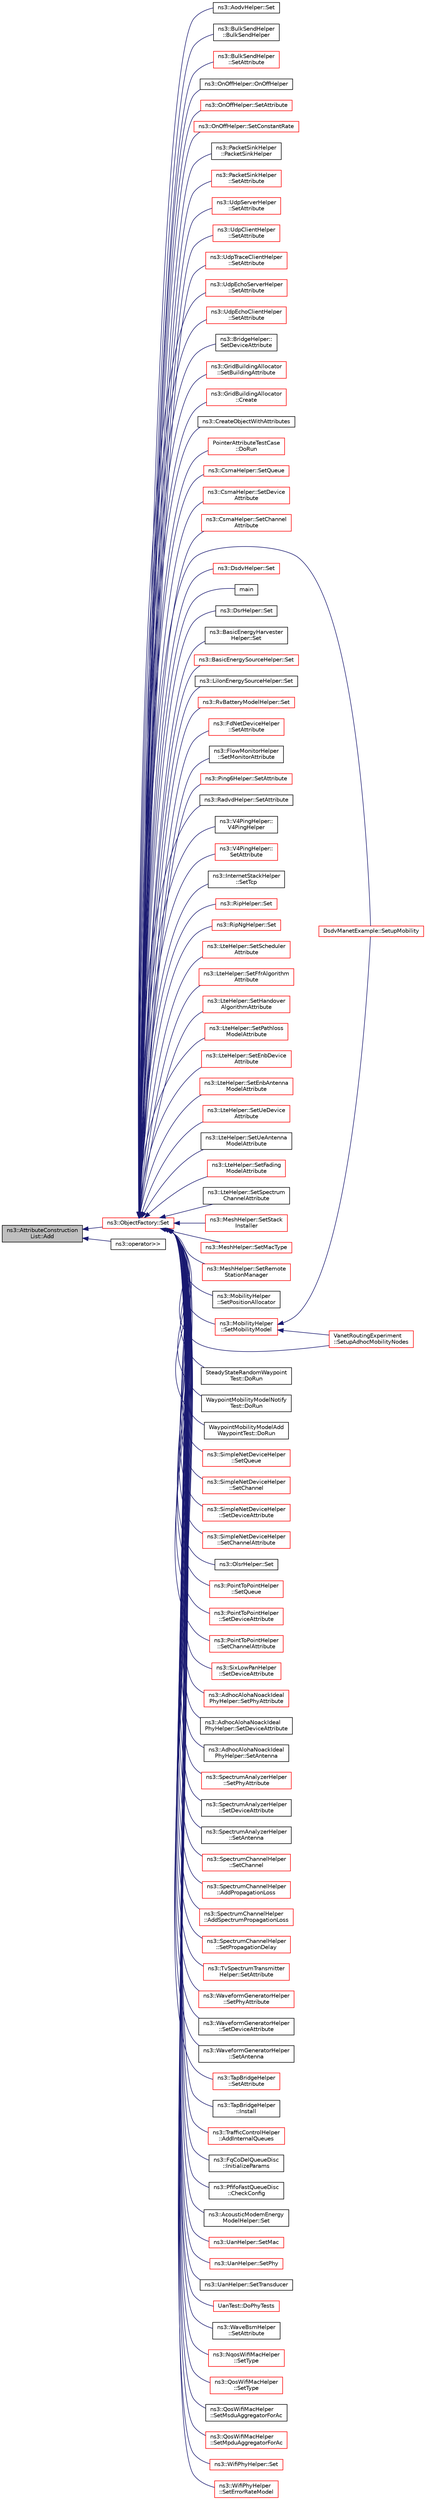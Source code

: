 digraph "ns3::AttributeConstructionList::Add"
{
  edge [fontname="Helvetica",fontsize="10",labelfontname="Helvetica",labelfontsize="10"];
  node [fontname="Helvetica",fontsize="10",shape=record];
  rankdir="LR";
  Node1 [label="ns3::AttributeConstruction\lList::Add",height=0.2,width=0.4,color="black", fillcolor="grey75", style="filled", fontcolor="black"];
  Node1 -> Node2 [dir="back",color="midnightblue",fontsize="10",style="solid"];
  Node2 [label="ns3::ObjectFactory::Set",height=0.2,width=0.4,color="red", fillcolor="white", style="filled",URL="$d5/d0d/classns3_1_1ObjectFactory.html#aef5c0d5019c96bdf01cefd1ff83f4a68"];
  Node2 -> Node3 [dir="back",color="midnightblue",fontsize="10",style="solid"];
  Node3 [label="ns3::AodvHelper::Set",height=0.2,width=0.4,color="black", fillcolor="white", style="filled",URL="$d9/d4a/classns3_1_1AodvHelper.html#abf26fb7f08adbf3e3d829b1c9b1c86d9"];
  Node2 -> Node4 [dir="back",color="midnightblue",fontsize="10",style="solid"];
  Node4 [label="ns3::BulkSendHelper\l::BulkSendHelper",height=0.2,width=0.4,color="black", fillcolor="white", style="filled",URL="$d8/db0/classns3_1_1BulkSendHelper.html#ad2ce134f59fa593314538b8731ae6977"];
  Node2 -> Node5 [dir="back",color="midnightblue",fontsize="10",style="solid"];
  Node5 [label="ns3::BulkSendHelper\l::SetAttribute",height=0.2,width=0.4,color="red", fillcolor="white", style="filled",URL="$d8/db0/classns3_1_1BulkSendHelper.html#a18d20e1c180046edd5ee03c67d15c1bf"];
  Node2 -> Node6 [dir="back",color="midnightblue",fontsize="10",style="solid"];
  Node6 [label="ns3::OnOffHelper::OnOffHelper",height=0.2,width=0.4,color="black", fillcolor="white", style="filled",URL="$dd/d6a/classns3_1_1OnOffHelper.html#a4288a3cf8b5e4b41eb513a226b948fc6"];
  Node2 -> Node7 [dir="back",color="midnightblue",fontsize="10",style="solid"];
  Node7 [label="ns3::OnOffHelper::SetAttribute",height=0.2,width=0.4,color="red", fillcolor="white", style="filled",URL="$dd/d6a/classns3_1_1OnOffHelper.html#a9f29b8db5fd9afa3075a74f48d30d914"];
  Node2 -> Node8 [dir="back",color="midnightblue",fontsize="10",style="solid"];
  Node8 [label="ns3::OnOffHelper::SetConstantRate",height=0.2,width=0.4,color="red", fillcolor="white", style="filled",URL="$dd/d6a/classns3_1_1OnOffHelper.html#a73526acef24a4559fb50db9f7c1c10ef"];
  Node2 -> Node9 [dir="back",color="midnightblue",fontsize="10",style="solid"];
  Node9 [label="ns3::PacketSinkHelper\l::PacketSinkHelper",height=0.2,width=0.4,color="black", fillcolor="white", style="filled",URL="$d2/d7c/classns3_1_1PacketSinkHelper.html#ab5bb6dd697dd00333357314302969935"];
  Node2 -> Node10 [dir="back",color="midnightblue",fontsize="10",style="solid"];
  Node10 [label="ns3::PacketSinkHelper\l::SetAttribute",height=0.2,width=0.4,color="red", fillcolor="white", style="filled",URL="$d2/d7c/classns3_1_1PacketSinkHelper.html#a04bcaf17a17c89aa1d58062a8cb92cfa"];
  Node2 -> Node11 [dir="back",color="midnightblue",fontsize="10",style="solid"];
  Node11 [label="ns3::UdpServerHelper\l::SetAttribute",height=0.2,width=0.4,color="red", fillcolor="white", style="filled",URL="$da/de7/classns3_1_1UdpServerHelper.html#a163167af4a06caebbdc26ede754f3b83"];
  Node2 -> Node12 [dir="back",color="midnightblue",fontsize="10",style="solid"];
  Node12 [label="ns3::UdpClientHelper\l::SetAttribute",height=0.2,width=0.4,color="red", fillcolor="white", style="filled",URL="$db/d8a/classns3_1_1UdpClientHelper.html#a8bbae16a28f85ab3f3b5aa4642edfeae"];
  Node2 -> Node13 [dir="back",color="midnightblue",fontsize="10",style="solid"];
  Node13 [label="ns3::UdpTraceClientHelper\l::SetAttribute",height=0.2,width=0.4,color="red", fillcolor="white", style="filled",URL="$d9/d9b/classns3_1_1UdpTraceClientHelper.html#a738dfc5345069f11cb944aeff10dfbdd"];
  Node2 -> Node14 [dir="back",color="midnightblue",fontsize="10",style="solid"];
  Node14 [label="ns3::UdpEchoServerHelper\l::SetAttribute",height=0.2,width=0.4,color="red", fillcolor="white", style="filled",URL="$de/d07/classns3_1_1UdpEchoServerHelper.html#af5968cdc9042be2e89e2aea4e886368a"];
  Node2 -> Node15 [dir="back",color="midnightblue",fontsize="10",style="solid"];
  Node15 [label="ns3::UdpEchoClientHelper\l::SetAttribute",height=0.2,width=0.4,color="red", fillcolor="white", style="filled",URL="$d3/d47/classns3_1_1UdpEchoClientHelper.html#a11228c069ad896f8ed13f4d37c13f51d"];
  Node2 -> Node16 [dir="back",color="midnightblue",fontsize="10",style="solid"];
  Node16 [label="ns3::BridgeHelper::\lSetDeviceAttribute",height=0.2,width=0.4,color="black", fillcolor="white", style="filled",URL="$d5/d19/classns3_1_1BridgeHelper.html#a7077a65b81aab176e75d62515b565477"];
  Node2 -> Node17 [dir="back",color="midnightblue",fontsize="10",style="solid"];
  Node17 [label="ns3::GridBuildingAllocator\l::SetBuildingAttribute",height=0.2,width=0.4,color="red", fillcolor="white", style="filled",URL="$d5/df7/classns3_1_1GridBuildingAllocator.html#a179f91b69a9c669ee0c5d0c2d304bf1f"];
  Node2 -> Node18 [dir="back",color="midnightblue",fontsize="10",style="solid"];
  Node18 [label="ns3::GridBuildingAllocator\l::Create",height=0.2,width=0.4,color="red", fillcolor="white", style="filled",URL="$d5/df7/classns3_1_1GridBuildingAllocator.html#a83fa0127117f8e23a42ad7ab5b42e7cc"];
  Node2 -> Node19 [dir="back",color="midnightblue",fontsize="10",style="solid"];
  Node19 [label="ns3::CreateObjectWithAttributes",height=0.2,width=0.4,color="black", fillcolor="white", style="filled",URL="$d8/d36/group__object.html#ga4b90e30f6cf96f37d4a646f3fc62cd06"];
  Node2 -> Node20 [dir="back",color="midnightblue",fontsize="10",style="solid"];
  Node20 [label="PointerAttributeTestCase\l::DoRun",height=0.2,width=0.4,color="red", fillcolor="white", style="filled",URL="$db/db3/classPointerAttributeTestCase.html#a4dd7258b7c7146be0a0ba69b9b5633d9",tooltip="Implementation to actually run this TestCase. "];
  Node2 -> Node21 [dir="back",color="midnightblue",fontsize="10",style="solid"];
  Node21 [label="ns3::CsmaHelper::SetQueue",height=0.2,width=0.4,color="red", fillcolor="white", style="filled",URL="$d9/dbd/classns3_1_1CsmaHelper.html#abbe9eaa7f42523da7a97682378da8982"];
  Node2 -> Node22 [dir="back",color="midnightblue",fontsize="10",style="solid"];
  Node22 [label="ns3::CsmaHelper::SetDevice\lAttribute",height=0.2,width=0.4,color="red", fillcolor="white", style="filled",URL="$d9/dbd/classns3_1_1CsmaHelper.html#a741c31b2526e3570cc62c9d7d9667ca9"];
  Node2 -> Node23 [dir="back",color="midnightblue",fontsize="10",style="solid"];
  Node23 [label="ns3::CsmaHelper::SetChannel\lAttribute",height=0.2,width=0.4,color="red", fillcolor="white", style="filled",URL="$d9/dbd/classns3_1_1CsmaHelper.html#a886d900b2fe44433e0b81752dea7e7f1"];
  Node2 -> Node24 [dir="back",color="midnightblue",fontsize="10",style="solid"];
  Node24 [label="DsdvManetExample::SetupMobility",height=0.2,width=0.4,color="red", fillcolor="white", style="filled",URL="$d3/d2a/classDsdvManetExample.html#ac515dc772b05a1a46122c97406c9d655"];
  Node2 -> Node25 [dir="back",color="midnightblue",fontsize="10",style="solid"];
  Node25 [label="ns3::DsdvHelper::Set",height=0.2,width=0.4,color="red", fillcolor="white", style="filled",URL="$d5/da7/classns3_1_1DsdvHelper.html#a782571eeded1e3e5978f4b430cd2bc2f"];
  Node2 -> Node26 [dir="back",color="midnightblue",fontsize="10",style="solid"];
  Node26 [label="main",height=0.2,width=0.4,color="black", fillcolor="white", style="filled",URL="$da/d74/dsr_8cc.html#a0ddf1224851353fc92bfbff6f499fa97"];
  Node2 -> Node27 [dir="back",color="midnightblue",fontsize="10",style="solid"];
  Node27 [label="ns3::DsrHelper::Set",height=0.2,width=0.4,color="black", fillcolor="white", style="filled",URL="$d2/d31/classns3_1_1DsrHelper.html#afa9d0f2674a1a8b88d0c83225a87d11a"];
  Node2 -> Node28 [dir="back",color="midnightblue",fontsize="10",style="solid"];
  Node28 [label="ns3::BasicEnergyHarvester\lHelper::Set",height=0.2,width=0.4,color="black", fillcolor="white", style="filled",URL="$d2/d75/classns3_1_1BasicEnergyHarvesterHelper.html#a7af58efc3f174e0bc3f0be7618da42cb"];
  Node2 -> Node29 [dir="back",color="midnightblue",fontsize="10",style="solid"];
  Node29 [label="ns3::BasicEnergySourceHelper::Set",height=0.2,width=0.4,color="red", fillcolor="white", style="filled",URL="$d2/de0/classns3_1_1BasicEnergySourceHelper.html#aa07c8c1c4a4ced92b8fc51bf4be4de3f"];
  Node2 -> Node30 [dir="back",color="midnightblue",fontsize="10",style="solid"];
  Node30 [label="ns3::LiIonEnergySourceHelper::Set",height=0.2,width=0.4,color="black", fillcolor="white", style="filled",URL="$d3/d9f/classns3_1_1LiIonEnergySourceHelper.html#aa77159f3a1d5e4595dac6047d0b64502"];
  Node2 -> Node31 [dir="back",color="midnightblue",fontsize="10",style="solid"];
  Node31 [label="ns3::RvBatteryModelHelper::Set",height=0.2,width=0.4,color="red", fillcolor="white", style="filled",URL="$d0/d83/classns3_1_1RvBatteryModelHelper.html#a28f5eedc180d45310324ca3bd1868af1"];
  Node2 -> Node32 [dir="back",color="midnightblue",fontsize="10",style="solid"];
  Node32 [label="ns3::FdNetDeviceHelper\l::SetAttribute",height=0.2,width=0.4,color="red", fillcolor="white", style="filled",URL="$d1/def/classns3_1_1FdNetDeviceHelper.html#a0274f52a7b4288ca58f04fc2ac31d398"];
  Node2 -> Node33 [dir="back",color="midnightblue",fontsize="10",style="solid"];
  Node33 [label="ns3::FlowMonitorHelper\l::SetMonitorAttribute",height=0.2,width=0.4,color="black", fillcolor="white", style="filled",URL="$d5/d2d/classns3_1_1FlowMonitorHelper.html#a6550b7bbb53413bfa09d0dd0f700305e",tooltip="Set an attribute for the to-be-created FlowMonitor object. "];
  Node2 -> Node34 [dir="back",color="midnightblue",fontsize="10",style="solid"];
  Node34 [label="ns3::Ping6Helper::SetAttribute",height=0.2,width=0.4,color="red", fillcolor="white", style="filled",URL="$d4/dd1/classns3_1_1Ping6Helper.html#aa049dde33bc4f712b7bf79e16da1243e",tooltip="Set some attributes. "];
  Node2 -> Node35 [dir="back",color="midnightblue",fontsize="10",style="solid"];
  Node35 [label="ns3::RadvdHelper::SetAttribute",height=0.2,width=0.4,color="black", fillcolor="white", style="filled",URL="$dc/d24/classns3_1_1RadvdHelper.html#a5d03d92dd24d22d5a0eab9a28fc2cada",tooltip="Set some attributes. "];
  Node2 -> Node36 [dir="back",color="midnightblue",fontsize="10",style="solid"];
  Node36 [label="ns3::V4PingHelper::\lV4PingHelper",height=0.2,width=0.4,color="black", fillcolor="white", style="filled",URL="$d6/dc4/classns3_1_1V4PingHelper.html#ad0e02b0088effb423d2c7fc6cd637529"];
  Node2 -> Node37 [dir="back",color="midnightblue",fontsize="10",style="solid"];
  Node37 [label="ns3::V4PingHelper::\lSetAttribute",height=0.2,width=0.4,color="red", fillcolor="white", style="filled",URL="$d6/dc4/classns3_1_1V4PingHelper.html#a834c093b4c031d64a55b3c70c6b2c464",tooltip="Configure ping applications attribute. "];
  Node2 -> Node38 [dir="back",color="midnightblue",fontsize="10",style="solid"];
  Node38 [label="ns3::InternetStackHelper\l::SetTcp",height=0.2,width=0.4,color="black", fillcolor="white", style="filled",URL="$da/d33/classns3_1_1InternetStackHelper.html#a665afc046449275066145dcfa2f5790e",tooltip="This function is used to setup the Network Simulation Cradle stack with library value. "];
  Node2 -> Node39 [dir="back",color="midnightblue",fontsize="10",style="solid"];
  Node39 [label="ns3::RipHelper::Set",height=0.2,width=0.4,color="red", fillcolor="white", style="filled",URL="$db/d9d/classns3_1_1RipHelper.html#a327e3274275469efd9104fcd625efa4d"];
  Node2 -> Node40 [dir="back",color="midnightblue",fontsize="10",style="solid"];
  Node40 [label="ns3::RipNgHelper::Set",height=0.2,width=0.4,color="red", fillcolor="white", style="filled",URL="$d8/dbc/classns3_1_1RipNgHelper.html#a878cd9a4171c1e53a9895cff51e0efd9"];
  Node2 -> Node41 [dir="back",color="midnightblue",fontsize="10",style="solid"];
  Node41 [label="ns3::LteHelper::SetScheduler\lAttribute",height=0.2,width=0.4,color="red", fillcolor="white", style="filled",URL="$d6/d63/classns3_1_1LteHelper.html#a38f8c7f4592b31c0f3dedb53e7909742"];
  Node2 -> Node42 [dir="back",color="midnightblue",fontsize="10",style="solid"];
  Node42 [label="ns3::LteHelper::SetFfrAlgorithm\lAttribute",height=0.2,width=0.4,color="red", fillcolor="white", style="filled",URL="$d6/d63/classns3_1_1LteHelper.html#a793d56e843a844428851e90752c5f130"];
  Node2 -> Node43 [dir="back",color="midnightblue",fontsize="10",style="solid"];
  Node43 [label="ns3::LteHelper::SetHandover\lAlgorithmAttribute",height=0.2,width=0.4,color="red", fillcolor="white", style="filled",URL="$d6/d63/classns3_1_1LteHelper.html#a4da448bb1d3d13534cc54f6b7d33f26a"];
  Node2 -> Node44 [dir="back",color="midnightblue",fontsize="10",style="solid"];
  Node44 [label="ns3::LteHelper::SetPathloss\lModelAttribute",height=0.2,width=0.4,color="red", fillcolor="white", style="filled",URL="$d6/d63/classns3_1_1LteHelper.html#aa96ebbd6845ca61c2b5e08e84481a348"];
  Node2 -> Node45 [dir="back",color="midnightblue",fontsize="10",style="solid"];
  Node45 [label="ns3::LteHelper::SetEnbDevice\lAttribute",height=0.2,width=0.4,color="red", fillcolor="white", style="filled",URL="$d6/d63/classns3_1_1LteHelper.html#ac42f0f3d6cd8473d810bfbbeb5d592e0"];
  Node2 -> Node46 [dir="back",color="midnightblue",fontsize="10",style="solid"];
  Node46 [label="ns3::LteHelper::SetEnbAntenna\lModelAttribute",height=0.2,width=0.4,color="red", fillcolor="white", style="filled",URL="$d6/d63/classns3_1_1LteHelper.html#ac0c1bc4eddaf7f8711f282cb681f99c5"];
  Node2 -> Node47 [dir="back",color="midnightblue",fontsize="10",style="solid"];
  Node47 [label="ns3::LteHelper::SetUeDevice\lAttribute",height=0.2,width=0.4,color="red", fillcolor="white", style="filled",URL="$d6/d63/classns3_1_1LteHelper.html#ae85f256c4356b977d60a877dbbea1857"];
  Node2 -> Node48 [dir="back",color="midnightblue",fontsize="10",style="solid"];
  Node48 [label="ns3::LteHelper::SetUeAntenna\lModelAttribute",height=0.2,width=0.4,color="black", fillcolor="white", style="filled",URL="$d6/d63/classns3_1_1LteHelper.html#abbd43f2b889500f26ae779546d5a14c2"];
  Node2 -> Node49 [dir="back",color="midnightblue",fontsize="10",style="solid"];
  Node49 [label="ns3::LteHelper::SetFading\lModelAttribute",height=0.2,width=0.4,color="red", fillcolor="white", style="filled",URL="$d6/d63/classns3_1_1LteHelper.html#aedbe5aa68544779474f27d32e4470ada"];
  Node2 -> Node50 [dir="back",color="midnightblue",fontsize="10",style="solid"];
  Node50 [label="ns3::LteHelper::SetSpectrum\lChannelAttribute",height=0.2,width=0.4,color="black", fillcolor="white", style="filled",URL="$d6/d63/classns3_1_1LteHelper.html#ad98c0c1e7814f5591113a1c288393132"];
  Node2 -> Node51 [dir="back",color="midnightblue",fontsize="10",style="solid"];
  Node51 [label="ns3::MeshHelper::SetStack\lInstaller",height=0.2,width=0.4,color="red", fillcolor="white", style="filled",URL="$dd/dd0/classns3_1_1MeshHelper.html#ac1074aff829d0cde1659bdef572880ca"];
  Node2 -> Node52 [dir="back",color="midnightblue",fontsize="10",style="solid"];
  Node52 [label="ns3::MeshHelper::SetMacType",height=0.2,width=0.4,color="red", fillcolor="white", style="filled",URL="$dd/dd0/classns3_1_1MeshHelper.html#a549d568927a88e95a721f2be58232c10"];
  Node2 -> Node53 [dir="back",color="midnightblue",fontsize="10",style="solid"];
  Node53 [label="ns3::MeshHelper::SetRemote\lStationManager",height=0.2,width=0.4,color="red", fillcolor="white", style="filled",URL="$dd/dd0/classns3_1_1MeshHelper.html#a83c0533e877d5f850e16661584d920da"];
  Node2 -> Node54 [dir="back",color="midnightblue",fontsize="10",style="solid"];
  Node54 [label="ns3::MobilityHelper\l::SetPositionAllocator",height=0.2,width=0.4,color="black", fillcolor="white", style="filled",URL="$d8/def/classns3_1_1MobilityHelper.html#a8301233f4c276cdf9a6ff6baca182bd2"];
  Node2 -> Node55 [dir="back",color="midnightblue",fontsize="10",style="solid"];
  Node55 [label="ns3::MobilityHelper\l::SetMobilityModel",height=0.2,width=0.4,color="red", fillcolor="white", style="filled",URL="$d8/def/classns3_1_1MobilityHelper.html#a030275011b6f40682e70534d30280aba"];
  Node55 -> Node24 [dir="back",color="midnightblue",fontsize="10",style="solid"];
  Node55 -> Node56 [dir="back",color="midnightblue",fontsize="10",style="solid"];
  Node56 [label="VanetRoutingExperiment\l::SetupAdhocMobilityNodes",height=0.2,width=0.4,color="red", fillcolor="white", style="filled",URL="$d7/d1b/classVanetRoutingExperiment.html#acf2df13ed0e08bde0c167bf12cd63bd9",tooltip="Set up the adhoc mobility nodes. "];
  Node2 -> Node57 [dir="back",color="midnightblue",fontsize="10",style="solid"];
  Node57 [label="SteadyStateRandomWaypoint\lTest::DoRun",height=0.2,width=0.4,color="black", fillcolor="white", style="filled",URL="$db/d67/classSteadyStateRandomWaypointTest.html#a06b559358eab241daa3a937a038729df",tooltip="Implementation to actually run this TestCase. "];
  Node2 -> Node58 [dir="back",color="midnightblue",fontsize="10",style="solid"];
  Node58 [label="WaypointMobilityModelNotify\lTest::DoRun",height=0.2,width=0.4,color="black", fillcolor="white", style="filled",URL="$d6/df3/classWaypointMobilityModelNotifyTest.html#a3806dd9c9361141fade8ce51021e33ff",tooltip="Implementation to actually run this TestCase. "];
  Node2 -> Node59 [dir="back",color="midnightblue",fontsize="10",style="solid"];
  Node59 [label="WaypointMobilityModelAdd\lWaypointTest::DoRun",height=0.2,width=0.4,color="black", fillcolor="white", style="filled",URL="$d7/d3d/classWaypointMobilityModelAddWaypointTest.html#afab2502065d56508a1c71a8c78115c25",tooltip="Implementation to actually run this TestCase. "];
  Node2 -> Node60 [dir="back",color="midnightblue",fontsize="10",style="solid"];
  Node60 [label="ns3::SimpleNetDeviceHelper\l::SetQueue",height=0.2,width=0.4,color="red", fillcolor="white", style="filled",URL="$d5/d81/classns3_1_1SimpleNetDeviceHelper.html#ab973e9e806fc38d869ffc2f78a1daa9e"];
  Node2 -> Node61 [dir="back",color="midnightblue",fontsize="10",style="solid"];
  Node61 [label="ns3::SimpleNetDeviceHelper\l::SetChannel",height=0.2,width=0.4,color="red", fillcolor="white", style="filled",URL="$d5/d81/classns3_1_1SimpleNetDeviceHelper.html#a2a9c8af3e0dda34507db9d41c7b2a522"];
  Node2 -> Node62 [dir="back",color="midnightblue",fontsize="10",style="solid"];
  Node62 [label="ns3::SimpleNetDeviceHelper\l::SetDeviceAttribute",height=0.2,width=0.4,color="red", fillcolor="white", style="filled",URL="$d5/d81/classns3_1_1SimpleNetDeviceHelper.html#a694a89c1d187f3f54b247821d6200ee2"];
  Node2 -> Node63 [dir="back",color="midnightblue",fontsize="10",style="solid"];
  Node63 [label="ns3::SimpleNetDeviceHelper\l::SetChannelAttribute",height=0.2,width=0.4,color="red", fillcolor="white", style="filled",URL="$d5/d81/classns3_1_1SimpleNetDeviceHelper.html#a33f9c79d2dc1dab844030c7e85b7babd"];
  Node2 -> Node64 [dir="back",color="midnightblue",fontsize="10",style="solid"];
  Node64 [label="ns3::OlsrHelper::Set",height=0.2,width=0.4,color="black", fillcolor="white", style="filled",URL="$d5/d00/classns3_1_1OlsrHelper.html#a1b7fe6e589f5577f5ada88d36cba613f"];
  Node2 -> Node65 [dir="back",color="midnightblue",fontsize="10",style="solid"];
  Node65 [label="ns3::PointToPointHelper\l::SetQueue",height=0.2,width=0.4,color="red", fillcolor="white", style="filled",URL="$d5/d0d/classns3_1_1PointToPointHelper.html#a546a5c9ae3c9eab0ea98b25fd41e3c95"];
  Node2 -> Node66 [dir="back",color="midnightblue",fontsize="10",style="solid"];
  Node66 [label="ns3::PointToPointHelper\l::SetDeviceAttribute",height=0.2,width=0.4,color="red", fillcolor="white", style="filled",URL="$d5/d0d/classns3_1_1PointToPointHelper.html#a4577f5ab8c387e5528af2e0fbab1152e"];
  Node2 -> Node67 [dir="back",color="midnightblue",fontsize="10",style="solid"];
  Node67 [label="ns3::PointToPointHelper\l::SetChannelAttribute",height=0.2,width=0.4,color="red", fillcolor="white", style="filled",URL="$d5/d0d/classns3_1_1PointToPointHelper.html#a6b5317fd17fb61e5a53f8d66a90b63b9"];
  Node2 -> Node68 [dir="back",color="midnightblue",fontsize="10",style="solid"];
  Node68 [label="ns3::SixLowPanHelper\l::SetDeviceAttribute",height=0.2,width=0.4,color="red", fillcolor="white", style="filled",URL="$de/d23/classns3_1_1SixLowPanHelper.html#a1bbb0e214b34e88673ca0c86fc2fcf84"];
  Node2 -> Node69 [dir="back",color="midnightblue",fontsize="10",style="solid"];
  Node69 [label="ns3::AdhocAlohaNoackIdeal\lPhyHelper::SetPhyAttribute",height=0.2,width=0.4,color="red", fillcolor="white", style="filled",URL="$d6/d7d/classns3_1_1AdhocAlohaNoackIdealPhyHelper.html#a073f6728abd6e3880475b29cbc415792"];
  Node2 -> Node70 [dir="back",color="midnightblue",fontsize="10",style="solid"];
  Node70 [label="ns3::AdhocAlohaNoackIdeal\lPhyHelper::SetDeviceAttribute",height=0.2,width=0.4,color="black", fillcolor="white", style="filled",URL="$d6/d7d/classns3_1_1AdhocAlohaNoackIdealPhyHelper.html#a5419a27f0ed8f8aa012fdc372cf3f62b"];
  Node2 -> Node71 [dir="back",color="midnightblue",fontsize="10",style="solid"];
  Node71 [label="ns3::AdhocAlohaNoackIdeal\lPhyHelper::SetAntenna",height=0.2,width=0.4,color="black", fillcolor="white", style="filled",URL="$d6/d7d/classns3_1_1AdhocAlohaNoackIdealPhyHelper.html#aad947eabe238922f31376b7811b2a481"];
  Node2 -> Node72 [dir="back",color="midnightblue",fontsize="10",style="solid"];
  Node72 [label="ns3::SpectrumAnalyzerHelper\l::SetPhyAttribute",height=0.2,width=0.4,color="red", fillcolor="white", style="filled",URL="$d6/d5d/classns3_1_1SpectrumAnalyzerHelper.html#a535a79dd9e2fb4293eb9e9e5fcb111ae"];
  Node2 -> Node73 [dir="back",color="midnightblue",fontsize="10",style="solid"];
  Node73 [label="ns3::SpectrumAnalyzerHelper\l::SetDeviceAttribute",height=0.2,width=0.4,color="black", fillcolor="white", style="filled",URL="$d6/d5d/classns3_1_1SpectrumAnalyzerHelper.html#a7c4d3de3d0e5ce307423f63840707e45"];
  Node2 -> Node74 [dir="back",color="midnightblue",fontsize="10",style="solid"];
  Node74 [label="ns3::SpectrumAnalyzerHelper\l::SetAntenna",height=0.2,width=0.4,color="black", fillcolor="white", style="filled",URL="$d6/d5d/classns3_1_1SpectrumAnalyzerHelper.html#aad80133b1bffa7aef619d098584cc83f"];
  Node2 -> Node75 [dir="back",color="midnightblue",fontsize="10",style="solid"];
  Node75 [label="ns3::SpectrumChannelHelper\l::SetChannel",height=0.2,width=0.4,color="red", fillcolor="white", style="filled",URL="$d5/d9c/classns3_1_1SpectrumChannelHelper.html#a11ffe86edea8cdd30f181e41c0e3e29f"];
  Node2 -> Node76 [dir="back",color="midnightblue",fontsize="10",style="solid"];
  Node76 [label="ns3::SpectrumChannelHelper\l::AddPropagationLoss",height=0.2,width=0.4,color="red", fillcolor="white", style="filled",URL="$d5/d9c/classns3_1_1SpectrumChannelHelper.html#ab23845170770bda5be7ee8a2b42c452b"];
  Node2 -> Node77 [dir="back",color="midnightblue",fontsize="10",style="solid"];
  Node77 [label="ns3::SpectrumChannelHelper\l::AddSpectrumPropagationLoss",height=0.2,width=0.4,color="red", fillcolor="white", style="filled",URL="$d5/d9c/classns3_1_1SpectrumChannelHelper.html#a135e8ad3b8399671db56d112929f9611"];
  Node2 -> Node78 [dir="back",color="midnightblue",fontsize="10",style="solid"];
  Node78 [label="ns3::SpectrumChannelHelper\l::SetPropagationDelay",height=0.2,width=0.4,color="red", fillcolor="white", style="filled",URL="$d5/d9c/classns3_1_1SpectrumChannelHelper.html#a61788598e0bcb0ac0d0530970a0fca2c"];
  Node2 -> Node79 [dir="back",color="midnightblue",fontsize="10",style="solid"];
  Node79 [label="ns3::TvSpectrumTransmitter\lHelper::SetAttribute",height=0.2,width=0.4,color="red", fillcolor="white", style="filled",URL="$d9/d54/classns3_1_1TvSpectrumTransmitterHelper.html#af602e03cad3ae4cabafcb127c888fb53"];
  Node2 -> Node80 [dir="back",color="midnightblue",fontsize="10",style="solid"];
  Node80 [label="ns3::WaveformGeneratorHelper\l::SetPhyAttribute",height=0.2,width=0.4,color="red", fillcolor="white", style="filled",URL="$d8/d01/classns3_1_1WaveformGeneratorHelper.html#a93eae78a254e7d32651c7c50e055b1bb"];
  Node2 -> Node81 [dir="back",color="midnightblue",fontsize="10",style="solid"];
  Node81 [label="ns3::WaveformGeneratorHelper\l::SetDeviceAttribute",height=0.2,width=0.4,color="black", fillcolor="white", style="filled",URL="$d8/d01/classns3_1_1WaveformGeneratorHelper.html#a47698bacfa4636148f969685bed61e76"];
  Node2 -> Node82 [dir="back",color="midnightblue",fontsize="10",style="solid"];
  Node82 [label="ns3::WaveformGeneratorHelper\l::SetAntenna",height=0.2,width=0.4,color="black", fillcolor="white", style="filled",URL="$d8/d01/classns3_1_1WaveformGeneratorHelper.html#ae7fc442f01bcc7ac3690c72a03cea82e"];
  Node2 -> Node83 [dir="back",color="midnightblue",fontsize="10",style="solid"];
  Node83 [label="ns3::TapBridgeHelper\l::SetAttribute",height=0.2,width=0.4,color="red", fillcolor="white", style="filled",URL="$db/d2f/classns3_1_1TapBridgeHelper.html#ac13f757f82c0ee66504693ede7230397"];
  Node2 -> Node84 [dir="back",color="midnightblue",fontsize="10",style="solid"];
  Node84 [label="ns3::TapBridgeHelper\l::Install",height=0.2,width=0.4,color="black", fillcolor="white", style="filled",URL="$db/d2f/classns3_1_1TapBridgeHelper.html#a9a9ad0612d3dbee6f7b9bd4c409daab2"];
  Node2 -> Node85 [dir="back",color="midnightblue",fontsize="10",style="solid"];
  Node85 [label="ns3::TrafficControlHelper\l::AddInternalQueues",height=0.2,width=0.4,color="red", fillcolor="white", style="filled",URL="$d7/df9/classns3_1_1TrafficControlHelper.html#aefc1be32222be2d9aa714367552c7179"];
  Node2 -> Node86 [dir="back",color="midnightblue",fontsize="10",style="solid"];
  Node86 [label="ns3::FqCoDelQueueDisc\l::InitializeParams",height=0.2,width=0.4,color="black", fillcolor="white", style="filled",URL="$d3/df2/classns3_1_1FqCoDelQueueDisc.html#ae4463340ee6d6a4c6d9a267ea9e3aa35"];
  Node2 -> Node87 [dir="back",color="midnightblue",fontsize="10",style="solid"];
  Node87 [label="ns3::PfifoFastQueueDisc\l::CheckConfig",height=0.2,width=0.4,color="black", fillcolor="white", style="filled",URL="$d4/da2/classns3_1_1PfifoFastQueueDisc.html#a9fa5e68b79b7431cd734f4e8845bdced"];
  Node2 -> Node88 [dir="back",color="midnightblue",fontsize="10",style="solid"];
  Node88 [label="ns3::AcousticModemEnergy\lModelHelper::Set",height=0.2,width=0.4,color="black", fillcolor="white", style="filled",URL="$d0/d86/classns3_1_1AcousticModemEnergyModelHelper.html#abc6557b5e7806af2a63c88c2c4dfb95e"];
  Node2 -> Node89 [dir="back",color="midnightblue",fontsize="10",style="solid"];
  Node89 [label="ns3::UanHelper::SetMac",height=0.2,width=0.4,color="red", fillcolor="white", style="filled",URL="$d3/d8d/classns3_1_1UanHelper.html#a1c99a2afa329597107452c42eb9c43b9"];
  Node2 -> Node90 [dir="back",color="midnightblue",fontsize="10",style="solid"];
  Node90 [label="ns3::UanHelper::SetPhy",height=0.2,width=0.4,color="red", fillcolor="white", style="filled",URL="$d3/d8d/classns3_1_1UanHelper.html#a4435a01bab4cf4d0043b3c2b811ab487"];
  Node2 -> Node91 [dir="back",color="midnightblue",fontsize="10",style="solid"];
  Node91 [label="ns3::UanHelper::SetTransducer",height=0.2,width=0.4,color="black", fillcolor="white", style="filled",URL="$d3/d8d/classns3_1_1UanHelper.html#ad94f28eb4888f113c762f44a4c55caf4"];
  Node2 -> Node92 [dir="back",color="midnightblue",fontsize="10",style="solid"];
  Node92 [label="UanTest::DoPhyTests",height=0.2,width=0.4,color="red", fillcolor="white", style="filled",URL="$de/df2/classUanTest.html#af3bcfdc5efa92b7be46d78edf9f05931"];
  Node2 -> Node56 [dir="back",color="midnightblue",fontsize="10",style="solid"];
  Node2 -> Node93 [dir="back",color="midnightblue",fontsize="10",style="solid"];
  Node93 [label="ns3::WaveBsmHelper\l::SetAttribute",height=0.2,width=0.4,color="black", fillcolor="white", style="filled",URL="$d5/d84/classns3_1_1WaveBsmHelper.html#a6d1e2d3b3698cf3c32148b61ab17e340"];
  Node2 -> Node94 [dir="back",color="midnightblue",fontsize="10",style="solid"];
  Node94 [label="ns3::NqosWifiMacHelper\l::SetType",height=0.2,width=0.4,color="red", fillcolor="white", style="filled",URL="$df/d07/classns3_1_1NqosWifiMacHelper.html#ac1f8d1861ce2aa6f62dfd4fc56f8c76a"];
  Node2 -> Node95 [dir="back",color="midnightblue",fontsize="10",style="solid"];
  Node95 [label="ns3::QosWifiMacHelper\l::SetType",height=0.2,width=0.4,color="red", fillcolor="white", style="filled",URL="$de/d2d/classns3_1_1QosWifiMacHelper.html#a8305c954cf35f5bfed68a27c3f5789f7"];
  Node2 -> Node96 [dir="back",color="midnightblue",fontsize="10",style="solid"];
  Node96 [label="ns3::QosWifiMacHelper\l::SetMsduAggregatorForAc",height=0.2,width=0.4,color="black", fillcolor="white", style="filled",URL="$de/d2d/classns3_1_1QosWifiMacHelper.html#a6583b6f3c5aee080a7b43a912ab07284"];
  Node2 -> Node97 [dir="back",color="midnightblue",fontsize="10",style="solid"];
  Node97 [label="ns3::QosWifiMacHelper\l::SetMpduAggregatorForAc",height=0.2,width=0.4,color="red", fillcolor="white", style="filled",URL="$de/d2d/classns3_1_1QosWifiMacHelper.html#a8d019e5c4f09179fab3a0c924f266244"];
  Node2 -> Node98 [dir="back",color="midnightblue",fontsize="10",style="solid"];
  Node98 [label="ns3::WifiPhyHelper::Set",height=0.2,width=0.4,color="red", fillcolor="white", style="filled",URL="$d5/df8/classns3_1_1WifiPhyHelper.html#a2527d6d7b29f717fd7436166c5f05f1a"];
  Node2 -> Node99 [dir="back",color="midnightblue",fontsize="10",style="solid"];
  Node99 [label="ns3::WifiPhyHelper\l::SetErrorRateModel",height=0.2,width=0.4,color="red", fillcolor="white", style="filled",URL="$d5/df8/classns3_1_1WifiPhyHelper.html#a219d3ae5881842aa42ea341b985ce114"];
  Node1 -> Node100 [dir="back",color="midnightblue",fontsize="10",style="solid"];
  Node100 [label="ns3::operator\>\>",height=0.2,width=0.4,color="black", fillcolor="white", style="filled",URL="$d7/d2e/namespacens3.html#a53802b18fd9fc0a909aaa0753a8633b5"];
}
